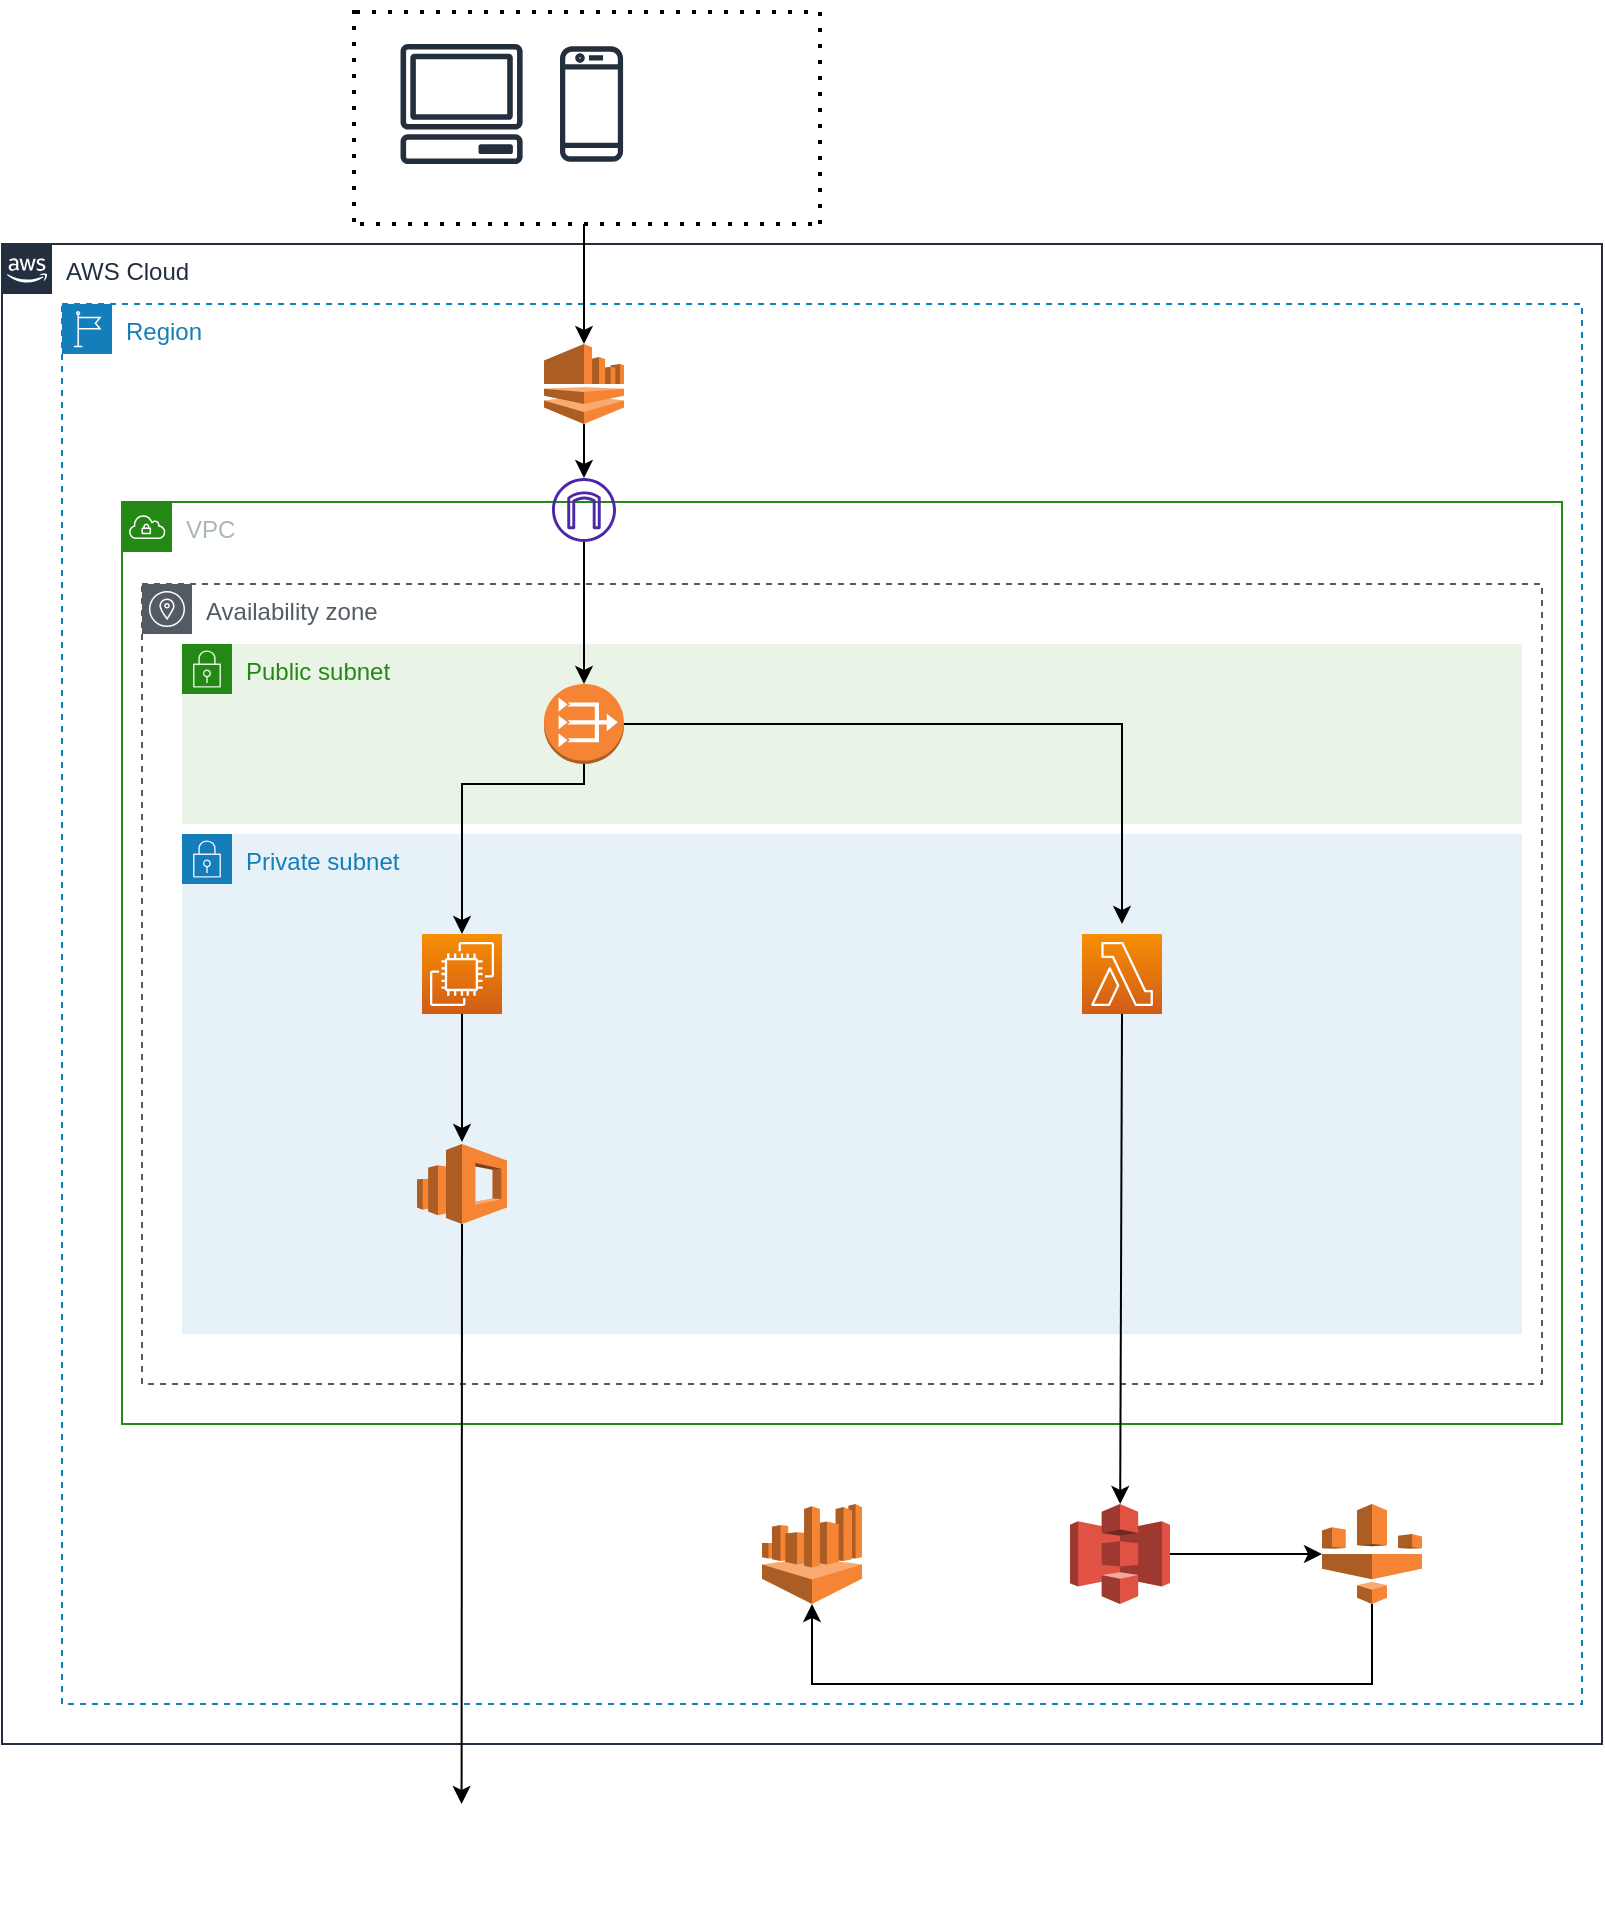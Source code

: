 <mxfile version="16.5.6" type="github">
  <diagram id="_ScNZ4ea-D1z2uvSomad" name="Page-1">
    <mxGraphModel dx="925" dy="501" grid="1" gridSize="10" guides="1" tooltips="1" connect="1" arrows="1" fold="1" page="1" pageScale="1" pageWidth="850" pageHeight="1100" math="0" shadow="0">
      <root>
        <mxCell id="0" />
        <mxCell id="1" parent="0" />
        <mxCell id="aGgxc69aeWRxEh7QgNna-1" value="AWS Cloud" style="points=[[0,0],[0.25,0],[0.5,0],[0.75,0],[1,0],[1,0.25],[1,0.5],[1,0.75],[1,1],[0.75,1],[0.5,1],[0.25,1],[0,1],[0,0.75],[0,0.5],[0,0.25]];outlineConnect=0;gradientColor=none;html=1;whiteSpace=wrap;fontSize=12;fontStyle=0;container=1;pointerEvents=0;collapsible=0;recursiveResize=0;shape=mxgraph.aws4.group;grIcon=mxgraph.aws4.group_aws_cloud_alt;strokeColor=#232F3E;fillColor=none;verticalAlign=top;align=left;spacingLeft=30;fontColor=#232F3E;dashed=0;" vertex="1" parent="1">
          <mxGeometry x="30" y="130" width="800" height="750" as="geometry" />
        </mxCell>
        <mxCell id="aGgxc69aeWRxEh7QgNna-2" value="Region" style="points=[[0,0],[0.25,0],[0.5,0],[0.75,0],[1,0],[1,0.25],[1,0.5],[1,0.75],[1,1],[0.75,1],[0.5,1],[0.25,1],[0,1],[0,0.75],[0,0.5],[0,0.25]];outlineConnect=0;gradientColor=none;html=1;whiteSpace=wrap;fontSize=12;fontStyle=0;container=1;pointerEvents=0;collapsible=0;recursiveResize=0;shape=mxgraph.aws4.group;grIcon=mxgraph.aws4.group_region;strokeColor=#147EBA;fillColor=none;verticalAlign=top;align=left;spacingLeft=30;fontColor=#147EBA;dashed=1;" vertex="1" parent="1">
          <mxGeometry x="60" y="160" width="760" height="700" as="geometry" />
        </mxCell>
        <mxCell id="aGgxc69aeWRxEh7QgNna-53" value="" style="edgeStyle=orthogonalEdgeStyle;rounded=0;orthogonalLoop=1;jettySize=auto;html=1;" edge="1" parent="aGgxc69aeWRxEh7QgNna-2" source="aGgxc69aeWRxEh7QgNna-28" target="aGgxc69aeWRxEh7QgNna-18">
          <mxGeometry relative="1" as="geometry" />
        </mxCell>
        <mxCell id="aGgxc69aeWRxEh7QgNna-28" value="" style="outlineConnect=0;dashed=0;verticalLabelPosition=bottom;verticalAlign=top;align=center;html=1;shape=mxgraph.aws3.s3;fillColor=#E05243;gradientColor=none;" vertex="1" parent="aGgxc69aeWRxEh7QgNna-2">
          <mxGeometry x="504" y="600" width="50" height="50" as="geometry" />
        </mxCell>
        <mxCell id="aGgxc69aeWRxEh7QgNna-31" value="" style="outlineConnect=0;dashed=0;verticalLabelPosition=bottom;verticalAlign=top;align=center;html=1;shape=mxgraph.aws3.kinesis;fillColor=#F58534;gradientColor=none;" vertex="1" parent="aGgxc69aeWRxEh7QgNna-2">
          <mxGeometry x="241" y="20" width="40" height="40" as="geometry" />
        </mxCell>
        <mxCell id="aGgxc69aeWRxEh7QgNna-49" value="" style="outlineConnect=0;dashed=0;verticalLabelPosition=bottom;verticalAlign=top;align=center;html=1;shape=mxgraph.aws3.athena;fillColor=#F58534;gradientColor=none;" vertex="1" parent="aGgxc69aeWRxEh7QgNna-2">
          <mxGeometry x="350" y="600" width="50" height="50" as="geometry" />
        </mxCell>
        <mxCell id="aGgxc69aeWRxEh7QgNna-18" value="" style="outlineConnect=0;dashed=0;verticalLabelPosition=bottom;verticalAlign=top;align=center;html=1;shape=mxgraph.aws3.glue;fillColor=#F58534;gradientColor=none;" vertex="1" parent="aGgxc69aeWRxEh7QgNna-2">
          <mxGeometry x="630" y="600" width="50" height="50" as="geometry" />
        </mxCell>
        <mxCell id="aGgxc69aeWRxEh7QgNna-54" value="" style="endArrow=classic;html=1;rounded=0;exitX=0.5;exitY=1;exitDx=0;exitDy=0;exitPerimeter=0;entryX=0.5;entryY=1;entryDx=0;entryDy=0;entryPerimeter=0;" edge="1" parent="aGgxc69aeWRxEh7QgNna-2" source="aGgxc69aeWRxEh7QgNna-18" target="aGgxc69aeWRxEh7QgNna-49">
          <mxGeometry width="50" height="50" relative="1" as="geometry">
            <mxPoint x="340" y="640" as="sourcePoint" />
            <mxPoint x="390" y="590" as="targetPoint" />
            <Array as="points">
              <mxPoint x="655" y="690" />
              <mxPoint x="375" y="690" />
            </Array>
          </mxGeometry>
        </mxCell>
        <mxCell id="aGgxc69aeWRxEh7QgNna-3" value="VPC" style="points=[[0,0],[0.25,0],[0.5,0],[0.75,0],[1,0],[1,0.25],[1,0.5],[1,0.75],[1,1],[0.75,1],[0.5,1],[0.25,1],[0,1],[0,0.75],[0,0.5],[0,0.25]];outlineConnect=0;gradientColor=none;html=1;whiteSpace=wrap;fontSize=12;fontStyle=0;container=1;pointerEvents=0;collapsible=0;recursiveResize=0;shape=mxgraph.aws4.group;grIcon=mxgraph.aws4.group_vpc;strokeColor=#248814;fillColor=none;verticalAlign=top;align=left;spacingLeft=30;fontColor=#AAB7B8;dashed=0;" vertex="1" parent="1">
          <mxGeometry x="90" y="259" width="720" height="461" as="geometry" />
        </mxCell>
        <mxCell id="aGgxc69aeWRxEh7QgNna-30" value="" style="sketch=0;outlineConnect=0;fontColor=#232F3E;gradientColor=none;fillColor=#4D27AA;strokeColor=none;dashed=0;verticalLabelPosition=bottom;verticalAlign=top;align=center;html=1;fontSize=12;fontStyle=0;aspect=fixed;pointerEvents=1;shape=mxgraph.aws4.internet_gateway;" vertex="1" parent="aGgxc69aeWRxEh7QgNna-3">
          <mxGeometry x="215" y="-12" width="32" height="32" as="geometry" />
        </mxCell>
        <mxCell id="aGgxc69aeWRxEh7QgNna-4" value="Availability zone" style="sketch=0;outlineConnect=0;gradientColor=none;html=1;whiteSpace=wrap;fontSize=12;fontStyle=0;shape=mxgraph.aws4.group;grIcon=mxgraph.aws4.group_availability_zone;strokeColor=#545B64;fillColor=none;verticalAlign=top;align=left;spacingLeft=30;fontColor=#545B64;dashed=1;" vertex="1" parent="1">
          <mxGeometry x="100" y="300" width="700" height="400" as="geometry" />
        </mxCell>
        <mxCell id="aGgxc69aeWRxEh7QgNna-6" value="Public subnet" style="points=[[0,0],[0.25,0],[0.5,0],[0.75,0],[1,0],[1,0.25],[1,0.5],[1,0.75],[1,1],[0.75,1],[0.5,1],[0.25,1],[0,1],[0,0.75],[0,0.5],[0,0.25]];outlineConnect=0;gradientColor=none;html=1;whiteSpace=wrap;fontSize=12;fontStyle=0;container=1;pointerEvents=0;collapsible=0;recursiveResize=0;shape=mxgraph.aws4.group;grIcon=mxgraph.aws4.group_security_group;grStroke=0;strokeColor=#248814;fillColor=#E9F3E6;verticalAlign=top;align=left;spacingLeft=30;fontColor=#248814;dashed=0;" vertex="1" parent="1">
          <mxGeometry x="120" y="330" width="670" height="90" as="geometry" />
        </mxCell>
        <mxCell id="aGgxc69aeWRxEh7QgNna-20" value="" style="outlineConnect=0;dashed=0;verticalLabelPosition=bottom;verticalAlign=top;align=center;html=1;shape=mxgraph.aws3.vpc_nat_gateway;fillColor=#F58534;gradientColor=none;" vertex="1" parent="aGgxc69aeWRxEh7QgNna-6">
          <mxGeometry x="181" y="20" width="40" height="40" as="geometry" />
        </mxCell>
        <mxCell id="aGgxc69aeWRxEh7QgNna-8" value="Private subnet" style="points=[[0,0],[0.25,0],[0.5,0],[0.75,0],[1,0],[1,0.25],[1,0.5],[1,0.75],[1,1],[0.75,1],[0.5,1],[0.25,1],[0,1],[0,0.75],[0,0.5],[0,0.25]];outlineConnect=0;gradientColor=none;html=1;whiteSpace=wrap;fontSize=12;fontStyle=0;container=1;pointerEvents=0;collapsible=0;recursiveResize=0;shape=mxgraph.aws4.group;grIcon=mxgraph.aws4.group_security_group;grStroke=0;strokeColor=#147EBA;fillColor=#E6F2F8;verticalAlign=top;align=left;spacingLeft=30;fontColor=#147EBA;dashed=0;" vertex="1" parent="1">
          <mxGeometry x="120" y="425" width="670" height="250" as="geometry" />
        </mxCell>
        <mxCell id="aGgxc69aeWRxEh7QgNna-12" value="" style="sketch=0;points=[[0,0,0],[0.25,0,0],[0.5,0,0],[0.75,0,0],[1,0,0],[0,1,0],[0.25,1,0],[0.5,1,0],[0.75,1,0],[1,1,0],[0,0.25,0],[0,0.5,0],[0,0.75,0],[1,0.25,0],[1,0.5,0],[1,0.75,0]];outlineConnect=0;fontColor=#232F3E;gradientColor=#F78E04;gradientDirection=north;fillColor=#D05C17;strokeColor=#ffffff;dashed=0;verticalLabelPosition=bottom;verticalAlign=top;align=center;html=1;fontSize=12;fontStyle=0;aspect=fixed;shape=mxgraph.aws4.resourceIcon;resIcon=mxgraph.aws4.ec2;" vertex="1" parent="aGgxc69aeWRxEh7QgNna-8">
          <mxGeometry x="120" y="50" width="40" height="40" as="geometry" />
        </mxCell>
        <mxCell id="aGgxc69aeWRxEh7QgNna-13" value="" style="outlineConnect=0;dashed=0;verticalLabelPosition=bottom;verticalAlign=top;align=center;html=1;shape=mxgraph.aws3.elasticsearch_service;fillColor=#F58534;gradientColor=none;" vertex="1" parent="aGgxc69aeWRxEh7QgNna-8">
          <mxGeometry x="117.5" y="155" width="45" height="40" as="geometry" />
        </mxCell>
        <mxCell id="aGgxc69aeWRxEh7QgNna-16" value="" style="sketch=0;points=[[0,0,0],[0.25,0,0],[0.5,0,0],[0.75,0,0],[1,0,0],[0,1,0],[0.25,1,0],[0.5,1,0],[0.75,1,0],[1,1,0],[0,0.25,0],[0,0.5,0],[0,0.75,0],[1,0.25,0],[1,0.5,0],[1,0.75,0]];outlineConnect=0;fontColor=#232F3E;gradientColor=#F78E04;gradientDirection=north;fillColor=#D05C17;strokeColor=#ffffff;dashed=0;verticalLabelPosition=bottom;verticalAlign=top;align=center;html=1;fontSize=12;fontStyle=0;aspect=fixed;shape=mxgraph.aws4.resourceIcon;resIcon=mxgraph.aws4.lambda;" vertex="1" parent="aGgxc69aeWRxEh7QgNna-8">
          <mxGeometry x="450" y="50" width="40" height="40" as="geometry" />
        </mxCell>
        <mxCell id="aGgxc69aeWRxEh7QgNna-47" value="" style="endArrow=classic;html=1;rounded=0;entryX=0.5;entryY=0;entryDx=0;entryDy=0;entryPerimeter=0;" edge="1" parent="aGgxc69aeWRxEh7QgNna-8" source="aGgxc69aeWRxEh7QgNna-12">
          <mxGeometry width="50" height="50" relative="1" as="geometry">
            <mxPoint x="140" y="94" as="sourcePoint" />
            <mxPoint x="140" y="154" as="targetPoint" />
          </mxGeometry>
        </mxCell>
        <mxCell id="aGgxc69aeWRxEh7QgNna-21" value="" style="sketch=0;outlineConnect=0;fontColor=#232F3E;gradientColor=none;fillColor=#232F3D;strokeColor=none;dashed=0;verticalLabelPosition=bottom;verticalAlign=top;align=center;html=1;fontSize=12;fontStyle=0;aspect=fixed;pointerEvents=1;shape=mxgraph.aws4.mobile_client;" vertex="1" parent="1">
          <mxGeometry x="309" y="30" width="31.54" height="60" as="geometry" />
        </mxCell>
        <mxCell id="aGgxc69aeWRxEh7QgNna-22" value="" style="sketch=0;outlineConnect=0;fontColor=#232F3E;gradientColor=none;fillColor=#232F3D;strokeColor=none;dashed=0;verticalLabelPosition=bottom;verticalAlign=top;align=center;html=1;fontSize=12;fontStyle=0;aspect=fixed;pointerEvents=1;shape=mxgraph.aws4.client;" vertex="1" parent="1">
          <mxGeometry x="229" y="30" width="61.58" height="60" as="geometry" />
        </mxCell>
        <mxCell id="aGgxc69aeWRxEh7QgNna-23" value="" style="shape=image;html=1;verticalAlign=top;verticalLabelPosition=bottom;labelBackgroundColor=#ffffff;imageAspect=0;aspect=fixed;image=https://cdn4.iconfinder.com/data/icons/user-interface-181/32/User-128.png" vertex="1" parent="1">
          <mxGeometry x="359" y="30" width="60" height="60" as="geometry" />
        </mxCell>
        <mxCell id="aGgxc69aeWRxEh7QgNna-24" value="" style="endArrow=none;dashed=1;html=1;dashPattern=1 3;strokeWidth=2;rounded=0;" edge="1" parent="1">
          <mxGeometry width="50" height="50" relative="1" as="geometry">
            <mxPoint x="439" y="120" as="sourcePoint" />
            <mxPoint x="439" y="10" as="targetPoint" />
          </mxGeometry>
        </mxCell>
        <mxCell id="aGgxc69aeWRxEh7QgNna-25" value="" style="endArrow=none;dashed=1;html=1;dashPattern=1 3;strokeWidth=2;rounded=0;" edge="1" parent="1">
          <mxGeometry width="50" height="50" relative="1" as="geometry">
            <mxPoint x="206" y="119" as="sourcePoint" />
            <mxPoint x="206" y="9" as="targetPoint" />
          </mxGeometry>
        </mxCell>
        <mxCell id="aGgxc69aeWRxEh7QgNna-26" value="" style="endArrow=none;dashed=1;html=1;dashPattern=1 3;strokeWidth=2;rounded=0;" edge="1" parent="1">
          <mxGeometry width="50" height="50" relative="1" as="geometry">
            <mxPoint x="209" y="120" as="sourcePoint" />
            <mxPoint x="439" y="120" as="targetPoint" />
          </mxGeometry>
        </mxCell>
        <mxCell id="aGgxc69aeWRxEh7QgNna-27" value="" style="endArrow=none;dashed=1;html=1;dashPattern=1 3;strokeWidth=2;rounded=0;" edge="1" parent="1">
          <mxGeometry width="50" height="50" relative="1" as="geometry">
            <mxPoint x="207" y="14" as="sourcePoint" />
            <mxPoint x="437" y="14" as="targetPoint" />
          </mxGeometry>
        </mxCell>
        <mxCell id="aGgxc69aeWRxEh7QgNna-37" value="" style="edgeStyle=orthogonalEdgeStyle;rounded=0;orthogonalLoop=1;jettySize=auto;html=1;" edge="1" parent="1" source="aGgxc69aeWRxEh7QgNna-31" target="aGgxc69aeWRxEh7QgNna-30">
          <mxGeometry relative="1" as="geometry">
            <mxPoint x="402" y="200" as="targetPoint" />
          </mxGeometry>
        </mxCell>
        <mxCell id="aGgxc69aeWRxEh7QgNna-38" value="" style="endArrow=classic;html=1;rounded=0;" edge="1" parent="1" target="aGgxc69aeWRxEh7QgNna-31">
          <mxGeometry width="50" height="50" relative="1" as="geometry">
            <mxPoint x="321" y="120" as="sourcePoint" />
            <mxPoint x="321" y="180" as="targetPoint" />
          </mxGeometry>
        </mxCell>
        <mxCell id="aGgxc69aeWRxEh7QgNna-39" value="" style="edgeStyle=orthogonalEdgeStyle;rounded=0;orthogonalLoop=1;jettySize=auto;html=1;" edge="1" parent="1" source="aGgxc69aeWRxEh7QgNna-30" target="aGgxc69aeWRxEh7QgNna-20">
          <mxGeometry relative="1" as="geometry" />
        </mxCell>
        <mxCell id="aGgxc69aeWRxEh7QgNna-45" value="" style="edgeStyle=segmentEdgeStyle;endArrow=classic;html=1;rounded=0;exitX=0.5;exitY=1;exitDx=0;exitDy=0;exitPerimeter=0;entryX=0.5;entryY=0;entryDx=0;entryDy=0;entryPerimeter=0;" edge="1" parent="1" source="aGgxc69aeWRxEh7QgNna-20" target="aGgxc69aeWRxEh7QgNna-12">
          <mxGeometry width="50" height="50" relative="1" as="geometry">
            <mxPoint x="400" y="520" as="sourcePoint" />
            <mxPoint x="450" y="470" as="targetPoint" />
            <Array as="points">
              <mxPoint x="321" y="400" />
              <mxPoint x="260" y="400" />
            </Array>
          </mxGeometry>
        </mxCell>
        <mxCell id="aGgxc69aeWRxEh7QgNna-46" value="" style="edgeStyle=segmentEdgeStyle;endArrow=classic;html=1;rounded=0;exitX=1;exitY=0.5;exitDx=0;exitDy=0;exitPerimeter=0;" edge="1" parent="1" source="aGgxc69aeWRxEh7QgNna-20">
          <mxGeometry width="50" height="50" relative="1" as="geometry">
            <mxPoint x="400" y="520" as="sourcePoint" />
            <mxPoint x="590" y="470" as="targetPoint" />
            <Array as="points">
              <mxPoint x="590" y="370" />
              <mxPoint x="590" y="470" />
            </Array>
          </mxGeometry>
        </mxCell>
        <mxCell id="aGgxc69aeWRxEh7QgNna-15" value="" style="shape=image;html=1;verticalAlign=top;verticalLabelPosition=bottom;labelBackgroundColor=#ffffff;imageAspect=0;aspect=fixed;image=https://cdn2.iconfinder.com/data/icons/maternity-and-pregnancy-2/512/366_analytics_processing_dashboard_data_stats_data_management_organization-128.png" vertex="1" parent="1">
          <mxGeometry x="234.79" y="910" width="50" height="50" as="geometry" />
        </mxCell>
        <mxCell id="aGgxc69aeWRxEh7QgNna-50" value="" style="endArrow=classic;html=1;rounded=0;entryX=0.5;entryY=0;entryDx=0;entryDy=0;" edge="1" parent="1" target="aGgxc69aeWRxEh7QgNna-15">
          <mxGeometry width="50" height="50" relative="1" as="geometry">
            <mxPoint x="260" y="620" as="sourcePoint" />
            <mxPoint x="450" y="750" as="targetPoint" />
          </mxGeometry>
        </mxCell>
        <mxCell id="aGgxc69aeWRxEh7QgNna-52" value="" style="endArrow=classic;html=1;rounded=0;exitX=0.5;exitY=1;exitDx=0;exitDy=0;exitPerimeter=0;" edge="1" parent="1" source="aGgxc69aeWRxEh7QgNna-16" target="aGgxc69aeWRxEh7QgNna-28">
          <mxGeometry width="50" height="50" relative="1" as="geometry">
            <mxPoint x="400" y="690" as="sourcePoint" />
            <mxPoint x="450" y="640" as="targetPoint" />
          </mxGeometry>
        </mxCell>
      </root>
    </mxGraphModel>
  </diagram>
</mxfile>
